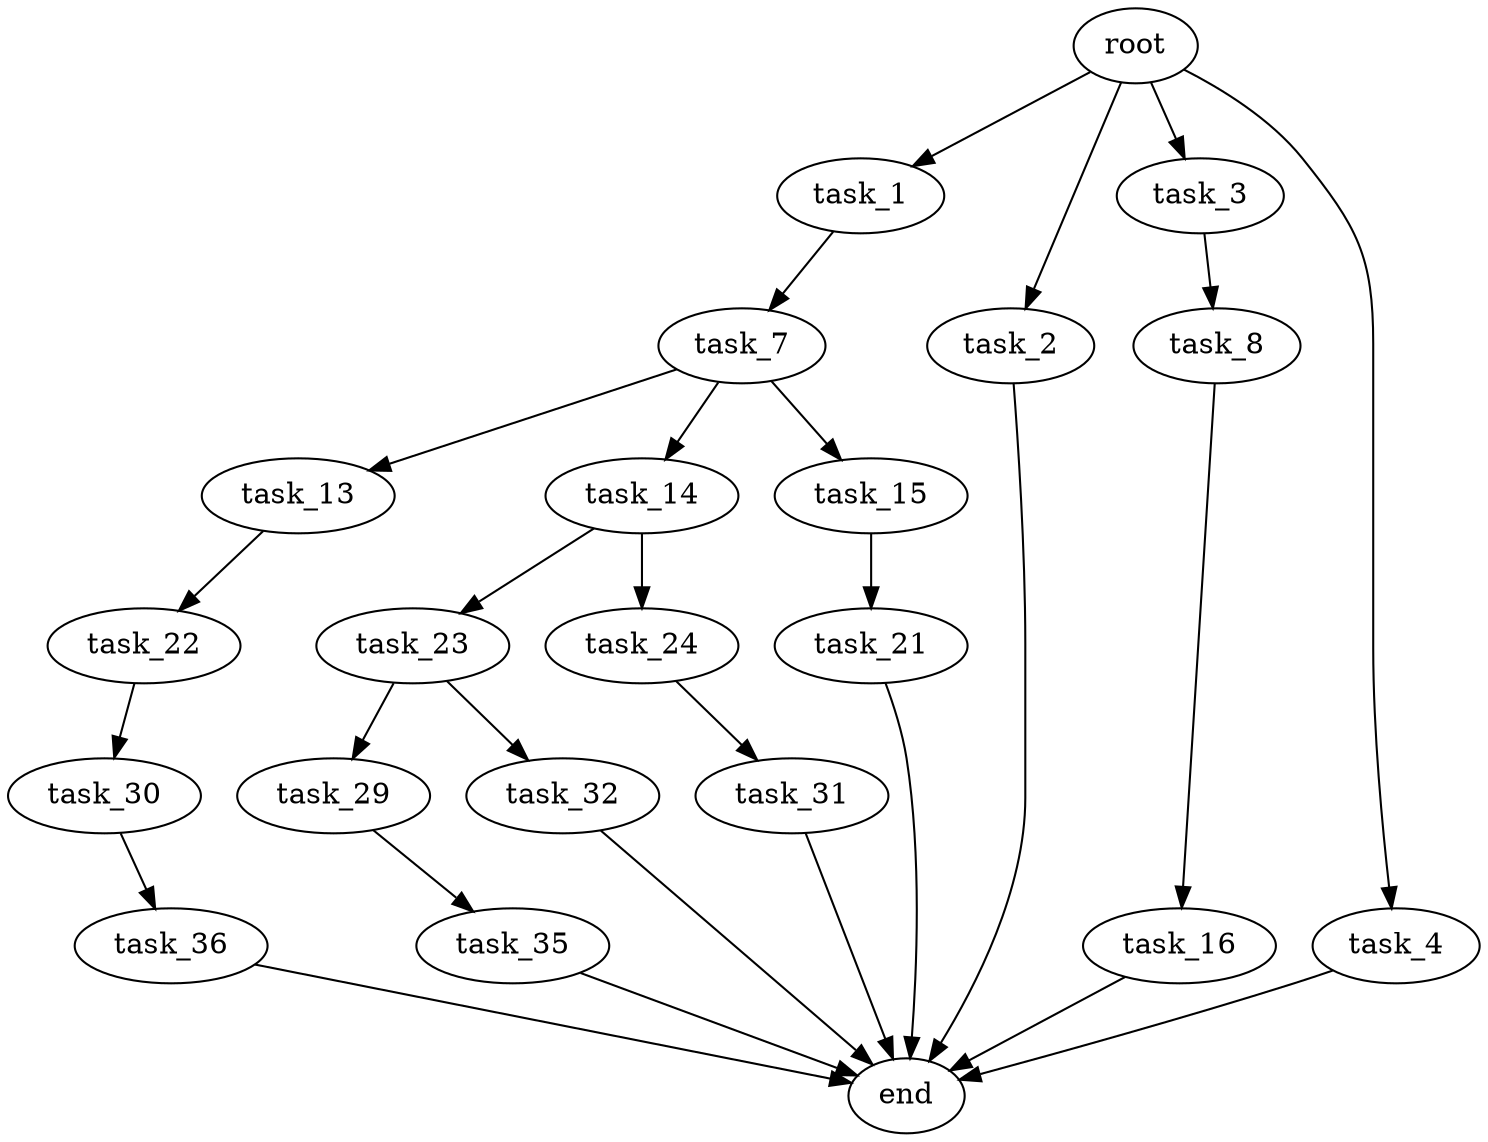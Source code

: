 digraph G {
  root [size="0.000000"];
  task_1 [size="23445682773.000000"];
  task_2 [size="6574847184.000000"];
  task_3 [size="1073741824000.000000"];
  task_4 [size="368293445632.000000"];
  task_7 [size="37606586348.000000"];
  task_8 [size="68719476736.000000"];
  task_13 [size="8589934592.000000"];
  task_14 [size="18107621126.000000"];
  task_15 [size="64056228440.000000"];
  task_16 [size="496497144.000000"];
  task_21 [size="231928233984.000000"];
  task_22 [size="46043305988.000000"];
  task_23 [size="549755813888.000000"];
  task_24 [size="1080246327752.000000"];
  task_29 [size="782757789696.000000"];
  task_30 [size="4864245009.000000"];
  task_31 [size="858222999.000000"];
  task_32 [size="34420006632.000000"];
  task_35 [size="70098938055.000000"];
  task_36 [size="585496625394.000000"];
  end [size="0.000000"];

  root -> task_1 [size="1.000000"];
  root -> task_2 [size="1.000000"];
  root -> task_3 [size="1.000000"];
  root -> task_4 [size="1.000000"];
  task_1 -> task_7 [size="838860800.000000"];
  task_2 -> end [size="1.000000"];
  task_3 -> task_8 [size="838860800.000000"];
  task_4 -> end [size="1.000000"];
  task_7 -> task_13 [size="75497472.000000"];
  task_7 -> task_14 [size="75497472.000000"];
  task_7 -> task_15 [size="75497472.000000"];
  task_8 -> task_16 [size="134217728.000000"];
  task_13 -> task_22 [size="33554432.000000"];
  task_14 -> task_23 [size="838860800.000000"];
  task_14 -> task_24 [size="838860800.000000"];
  task_15 -> task_21 [size="75497472.000000"];
  task_16 -> end [size="1.000000"];
  task_21 -> end [size="1.000000"];
  task_22 -> task_30 [size="209715200.000000"];
  task_23 -> task_29 [size="536870912.000000"];
  task_23 -> task_32 [size="536870912.000000"];
  task_24 -> task_31 [size="679477248.000000"];
  task_29 -> task_35 [size="679477248.000000"];
  task_30 -> task_36 [size="301989888.000000"];
  task_31 -> end [size="1.000000"];
  task_32 -> end [size="1.000000"];
  task_35 -> end [size="1.000000"];
  task_36 -> end [size="1.000000"];
}

